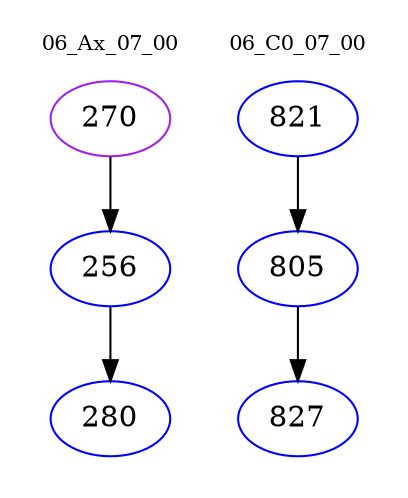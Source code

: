 digraph{
subgraph cluster_0 {
color = white
label = "06_Ax_07_00";
fontsize=10;
T0_270 [label="270", color="purple"]
T0_270 -> T0_256 [color="black"]
T0_256 [label="256", color="blue"]
T0_256 -> T0_280 [color="black"]
T0_280 [label="280", color="blue"]
}
subgraph cluster_1 {
color = white
label = "06_C0_07_00";
fontsize=10;
T1_821 [label="821", color="blue"]
T1_821 -> T1_805 [color="black"]
T1_805 [label="805", color="blue"]
T1_805 -> T1_827 [color="black"]
T1_827 [label="827", color="blue"]
}
}
